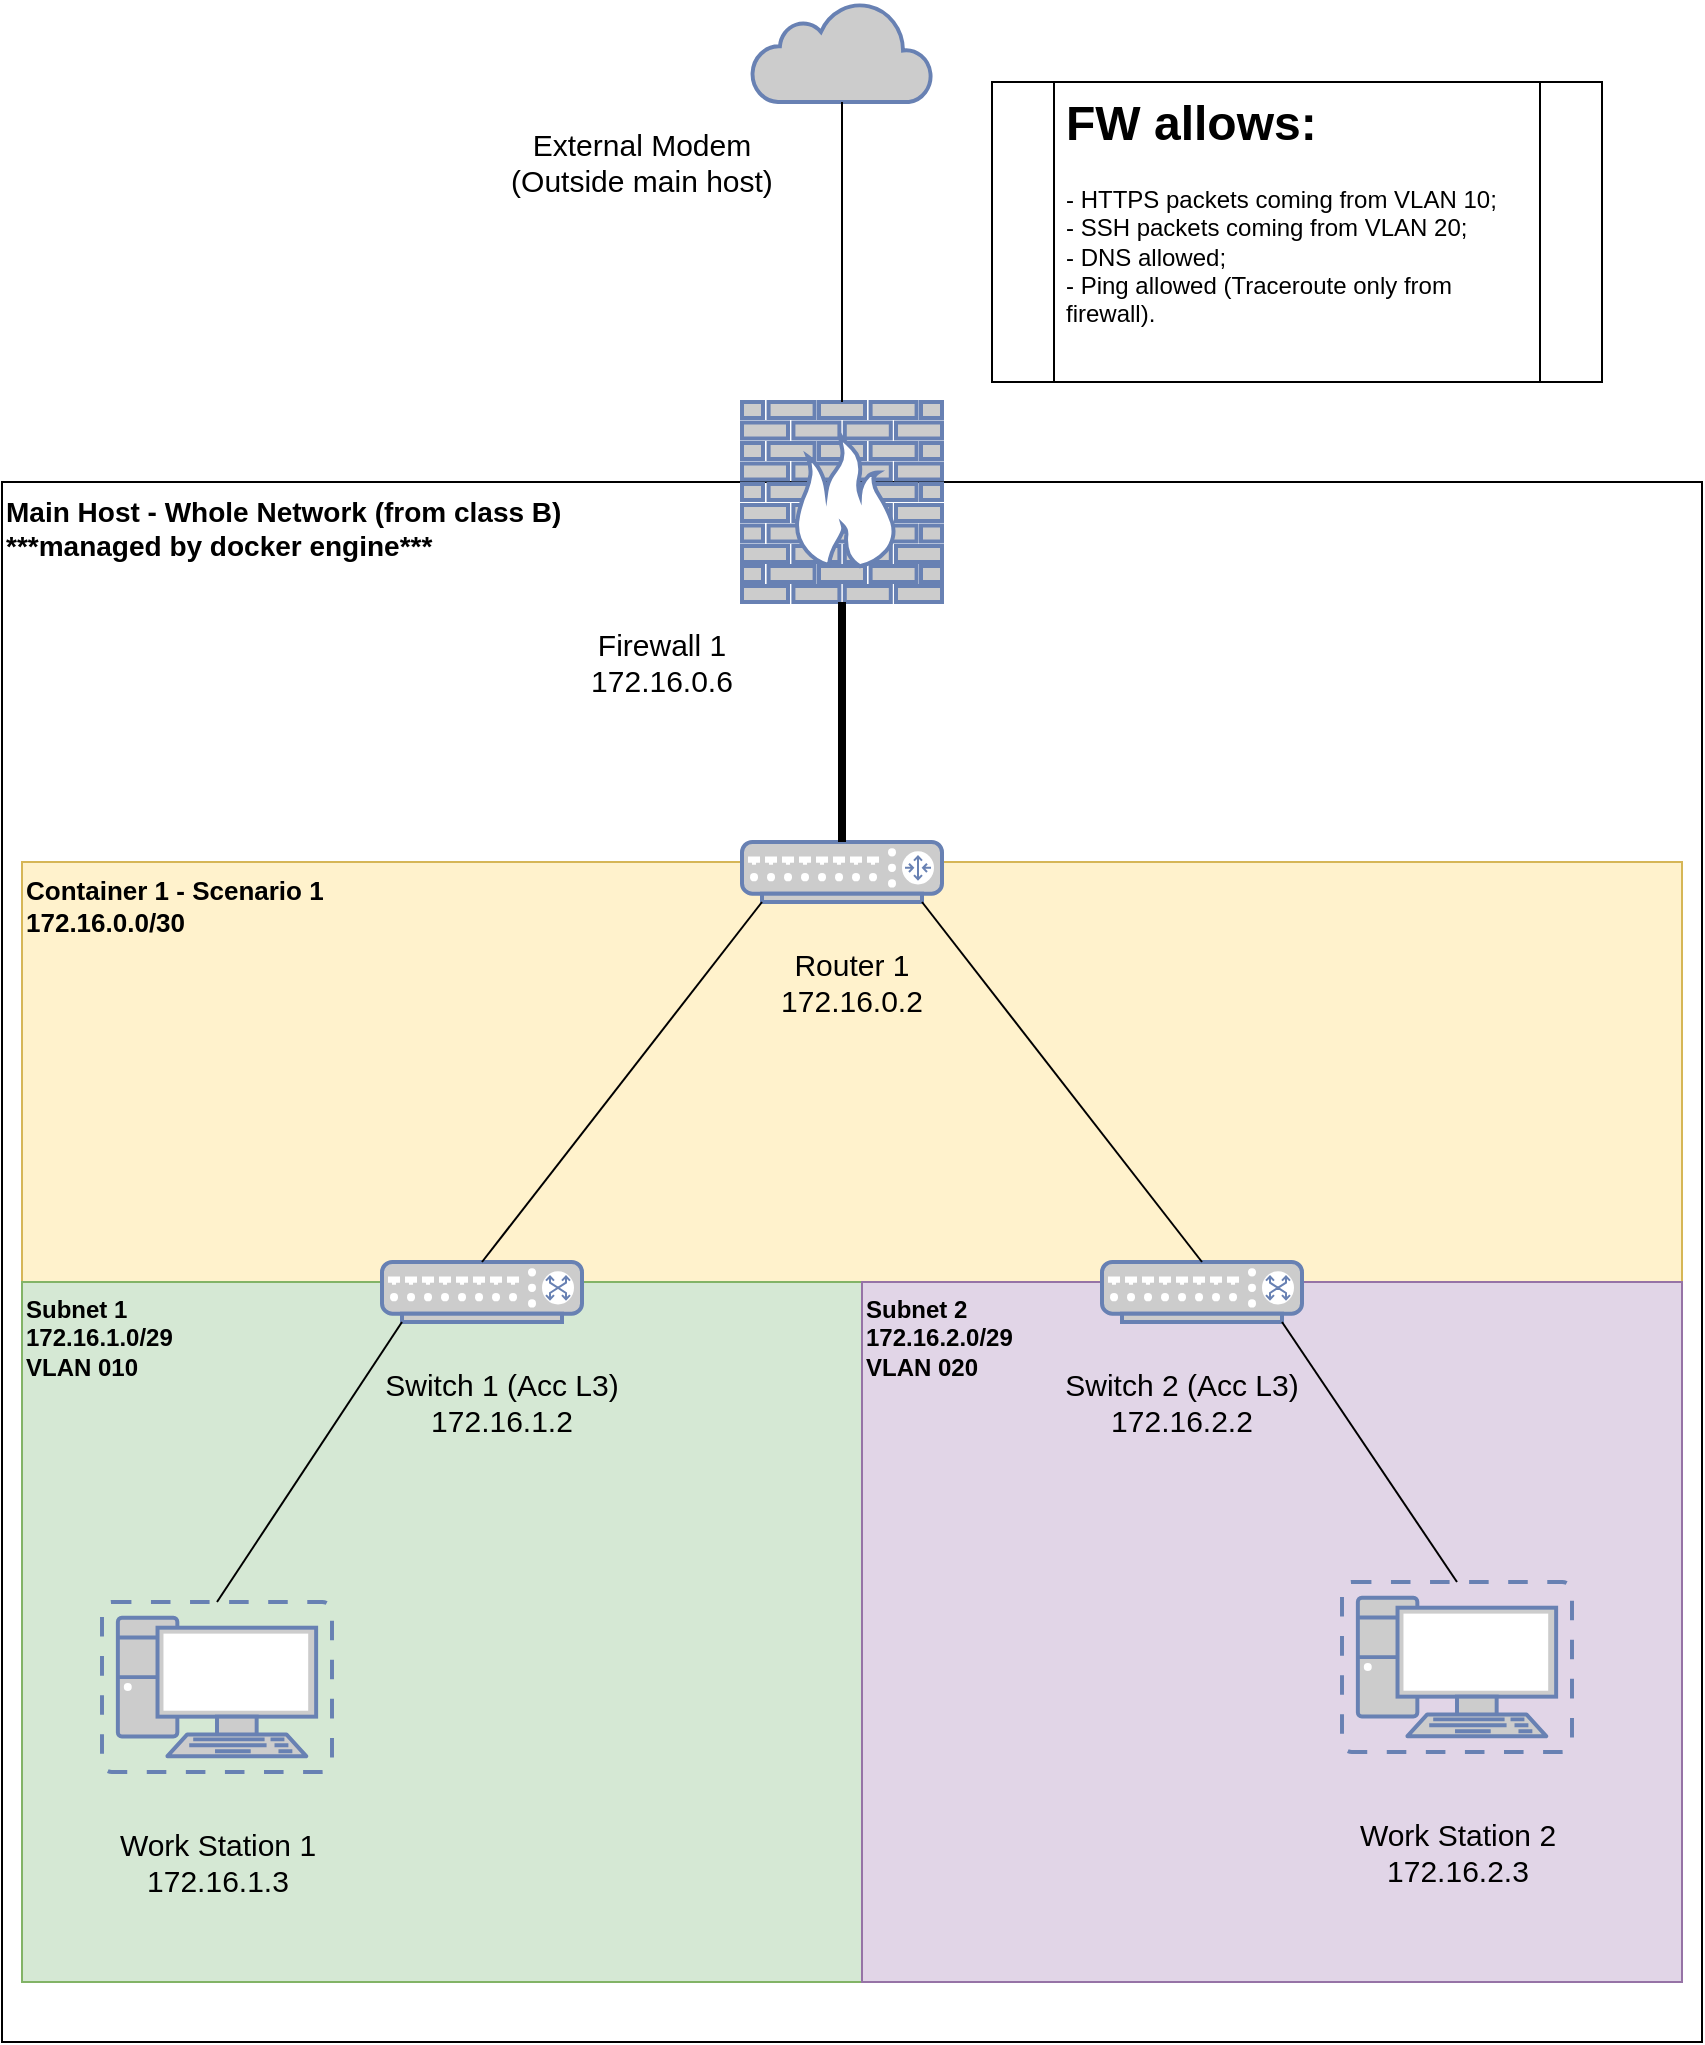 <mxfile version="26.0.10">
  <diagram name="Page-1" id="Xh3mkgjwqd65aYn8KOnx">
    <mxGraphModel dx="1112" dy="435" grid="1" gridSize="10" guides="1" tooltips="1" connect="1" arrows="1" fold="1" page="1" pageScale="1" pageWidth="850" pageHeight="1100" math="0" shadow="0">
      <root>
        <mxCell id="0" />
        <mxCell id="1" parent="0" />
        <mxCell id="LywyaxbltV9Rz2-kyhSX-22" value="&lt;b style=&quot;font-size: 14px;&quot;&gt;Main Host - Whole Network (from class B)&lt;br&gt;***managed by docker engine***&lt;br&gt;&lt;/b&gt;" style="rounded=0;whiteSpace=wrap;html=1;verticalAlign=top;align=left;" parent="1" vertex="1">
          <mxGeometry y="320" width="850" height="780" as="geometry" />
        </mxCell>
        <mxCell id="LywyaxbltV9Rz2-kyhSX-23" value="&lt;b style=&quot;font-size: 13px;&quot;&gt;Container 1 - Scenario 1&lt;br&gt;172.16.0.0/30&lt;br&gt;&lt;/b&gt;" style="rounded=0;whiteSpace=wrap;html=1;fillColor=#fff2cc;strokeColor=#d6b656;verticalAlign=top;align=left;" parent="1" vertex="1">
          <mxGeometry x="10" y="510" width="830" height="210" as="geometry" />
        </mxCell>
        <mxCell id="LywyaxbltV9Rz2-kyhSX-24" value="&lt;b&gt;Subnet 1&lt;br&gt;172.16.1.0/29&lt;br&gt;VLAN 010&lt;/b&gt;" style="rounded=0;whiteSpace=wrap;html=1;fillColor=#d5e8d4;strokeColor=#82b366;verticalAlign=top;align=left;" parent="1" vertex="1">
          <mxGeometry x="10" y="720" width="420" height="350" as="geometry" />
        </mxCell>
        <mxCell id="LywyaxbltV9Rz2-kyhSX-1" value="" style="fontColor=#0066CC;verticalAlign=top;verticalLabelPosition=bottom;labelPosition=center;align=center;html=1;outlineConnect=0;fillColor=#CCCCCC;strokeColor=#6881B3;gradientColor=none;gradientDirection=north;strokeWidth=2;shape=mxgraph.networks.virtual_pc;" parent="1" vertex="1">
          <mxGeometry x="50" y="880" width="115" height="85" as="geometry" />
        </mxCell>
        <mxCell id="LywyaxbltV9Rz2-kyhSX-25" value="&lt;b&gt;Subnet 2&lt;br&gt;172.16.2.0/29&lt;br&gt;VLAN 020&lt;/b&gt;" style="rounded=0;whiteSpace=wrap;html=1;fillColor=#e1d5e7;strokeColor=#9673a6;verticalAlign=top;align=left;" parent="1" vertex="1">
          <mxGeometry x="430" y="720" width="410" height="350" as="geometry" />
        </mxCell>
        <mxCell id="LywyaxbltV9Rz2-kyhSX-2" value="" style="fontColor=#0066CC;verticalAlign=top;verticalLabelPosition=bottom;labelPosition=center;align=center;html=1;outlineConnect=0;fillColor=#CCCCCC;strokeColor=#6881B3;gradientColor=none;gradientDirection=north;strokeWidth=2;shape=mxgraph.networks.virtual_pc;" parent="1" vertex="1">
          <mxGeometry x="670" y="870" width="115" height="85" as="geometry" />
        </mxCell>
        <mxCell id="LywyaxbltV9Rz2-kyhSX-3" value="" style="fontColor=#0066CC;verticalAlign=top;verticalLabelPosition=bottom;labelPosition=center;align=center;html=1;outlineConnect=0;fillColor=#CCCCCC;strokeColor=#6881B3;gradientColor=none;gradientDirection=north;strokeWidth=2;shape=mxgraph.networks.switch;" parent="1" vertex="1">
          <mxGeometry x="190" y="710" width="100" height="30" as="geometry" />
        </mxCell>
        <mxCell id="LywyaxbltV9Rz2-kyhSX-4" value="" style="fontColor=#0066CC;verticalAlign=top;verticalLabelPosition=bottom;labelPosition=center;align=center;html=1;outlineConnect=0;fillColor=#CCCCCC;strokeColor=#6881B3;gradientColor=none;gradientDirection=north;strokeWidth=2;shape=mxgraph.networks.switch;" parent="1" vertex="1">
          <mxGeometry x="550" y="710" width="100" height="30" as="geometry" />
        </mxCell>
        <mxCell id="LywyaxbltV9Rz2-kyhSX-6" value="" style="fontColor=#0066CC;verticalAlign=top;verticalLabelPosition=bottom;labelPosition=center;align=center;html=1;outlineConnect=0;fillColor=#CCCCCC;strokeColor=#6881B3;gradientColor=none;gradientDirection=north;strokeWidth=2;shape=mxgraph.networks.router;" parent="1" vertex="1">
          <mxGeometry x="370" y="500" width="100" height="30" as="geometry" />
        </mxCell>
        <mxCell id="LywyaxbltV9Rz2-kyhSX-7" value="" style="fontColor=#0066CC;verticalAlign=top;verticalLabelPosition=bottom;labelPosition=center;align=center;html=1;outlineConnect=0;fillColor=#CCCCCC;strokeColor=#6881B3;gradientColor=none;gradientDirection=north;strokeWidth=2;shape=mxgraph.networks.firewall;" parent="1" vertex="1">
          <mxGeometry x="370" y="280" width="100" height="100" as="geometry" />
        </mxCell>
        <mxCell id="LywyaxbltV9Rz2-kyhSX-8" value="" style="html=1;outlineConnect=0;fillColor=#CCCCCC;strokeColor=#6881B3;gradientColor=none;gradientDirection=north;strokeWidth=2;shape=mxgraph.networks.cloud;fontColor=#ffffff;" parent="1" vertex="1">
          <mxGeometry x="375" y="80" width="90" height="50" as="geometry" />
        </mxCell>
        <mxCell id="LywyaxbltV9Rz2-kyhSX-9" value="" style="endArrow=none;html=1;rounded=0;entryX=0.5;entryY=1;entryDx=0;entryDy=0;entryPerimeter=0;exitX=0.5;exitY=0;exitDx=0;exitDy=0;exitPerimeter=0;" parent="1" source="LywyaxbltV9Rz2-kyhSX-7" target="LywyaxbltV9Rz2-kyhSX-8" edge="1">
          <mxGeometry width="50" height="50" relative="1" as="geometry">
            <mxPoint x="350" y="380" as="sourcePoint" />
            <mxPoint x="400" y="330" as="targetPoint" />
          </mxGeometry>
        </mxCell>
        <mxCell id="LywyaxbltV9Rz2-kyhSX-10" value="" style="endArrow=none;html=1;rounded=0;entryX=0.5;entryY=1;entryDx=0;entryDy=0;entryPerimeter=0;exitX=0.5;exitY=0;exitDx=0;exitDy=0;exitPerimeter=0;strokeWidth=4;" parent="1" source="LywyaxbltV9Rz2-kyhSX-6" target="LywyaxbltV9Rz2-kyhSX-7" edge="1">
          <mxGeometry width="50" height="50" relative="1" as="geometry">
            <mxPoint x="350" y="380" as="sourcePoint" />
            <mxPoint x="400" y="330" as="targetPoint" />
          </mxGeometry>
        </mxCell>
        <mxCell id="LywyaxbltV9Rz2-kyhSX-11" value="" style="endArrow=none;html=1;rounded=0;entryX=0.1;entryY=1;entryDx=0;entryDy=0;entryPerimeter=0;exitX=0.5;exitY=0;exitDx=0;exitDy=0;exitPerimeter=0;" parent="1" source="LywyaxbltV9Rz2-kyhSX-3" target="LywyaxbltV9Rz2-kyhSX-6" edge="1">
          <mxGeometry width="50" height="50" relative="1" as="geometry">
            <mxPoint x="350" y="720" as="sourcePoint" />
            <mxPoint x="400" y="670" as="targetPoint" />
          </mxGeometry>
        </mxCell>
        <mxCell id="LywyaxbltV9Rz2-kyhSX-12" value="" style="endArrow=none;html=1;rounded=0;entryX=0.9;entryY=1;entryDx=0;entryDy=0;entryPerimeter=0;exitX=0.5;exitY=0;exitDx=0;exitDy=0;exitPerimeter=0;" parent="1" source="LywyaxbltV9Rz2-kyhSX-4" target="LywyaxbltV9Rz2-kyhSX-6" edge="1">
          <mxGeometry width="50" height="50" relative="1" as="geometry">
            <mxPoint x="350" y="720" as="sourcePoint" />
            <mxPoint x="400" y="670" as="targetPoint" />
          </mxGeometry>
        </mxCell>
        <mxCell id="LywyaxbltV9Rz2-kyhSX-13" value="" style="endArrow=none;html=1;rounded=0;entryX=0.1;entryY=1;entryDx=0;entryDy=0;entryPerimeter=0;exitX=0.5;exitY=0;exitDx=0;exitDy=0;exitPerimeter=0;" parent="1" source="LywyaxbltV9Rz2-kyhSX-1" target="LywyaxbltV9Rz2-kyhSX-3" edge="1">
          <mxGeometry width="50" height="50" relative="1" as="geometry">
            <mxPoint x="350" y="830" as="sourcePoint" />
            <mxPoint x="400" y="780" as="targetPoint" />
          </mxGeometry>
        </mxCell>
        <mxCell id="LywyaxbltV9Rz2-kyhSX-14" value="" style="endArrow=none;html=1;rounded=0;entryX=0.9;entryY=1;entryDx=0;entryDy=0;entryPerimeter=0;exitX=0.5;exitY=0;exitDx=0;exitDy=0;exitPerimeter=0;" parent="1" source="LywyaxbltV9Rz2-kyhSX-2" target="LywyaxbltV9Rz2-kyhSX-4" edge="1">
          <mxGeometry width="50" height="50" relative="1" as="geometry">
            <mxPoint x="350" y="830" as="sourcePoint" />
            <mxPoint x="400" y="780" as="targetPoint" />
          </mxGeometry>
        </mxCell>
        <mxCell id="LywyaxbltV9Rz2-kyhSX-15" value="Work Station 1&lt;br&gt;172.16.1.3" style="text;html=1;align=center;verticalAlign=middle;whiteSpace=wrap;rounded=0;fontSize=15;" parent="1" vertex="1">
          <mxGeometry x="37.5" y="970" width="140" height="80" as="geometry" />
        </mxCell>
        <mxCell id="LywyaxbltV9Rz2-kyhSX-16" value="Work Station 2&lt;br&gt;172.16.2.3" style="text;html=1;align=center;verticalAlign=middle;whiteSpace=wrap;rounded=0;fontSize=15;" parent="1" vertex="1">
          <mxGeometry x="657.5" y="965" width="140" height="80" as="geometry" />
        </mxCell>
        <mxCell id="LywyaxbltV9Rz2-kyhSX-17" value="Switch 1 (Acc L3)&lt;br&gt;172.16.1.2" style="text;html=1;align=center;verticalAlign=middle;whiteSpace=wrap;rounded=0;fontSize=15;" parent="1" vertex="1">
          <mxGeometry x="180" y="740" width="140" height="80" as="geometry" />
        </mxCell>
        <mxCell id="LywyaxbltV9Rz2-kyhSX-18" value="Switch 2 (Acc L3)&lt;br&gt;172.16.2.2" style="text;html=1;align=center;verticalAlign=middle;whiteSpace=wrap;rounded=0;fontSize=15;" parent="1" vertex="1">
          <mxGeometry x="520" y="740" width="140" height="80" as="geometry" />
        </mxCell>
        <mxCell id="LywyaxbltV9Rz2-kyhSX-19" value="Router 1&lt;br&gt;172.16.0.2" style="text;html=1;align=center;verticalAlign=middle;whiteSpace=wrap;rounded=0;fontSize=15;" parent="1" vertex="1">
          <mxGeometry x="355" y="530" width="140" height="80" as="geometry" />
        </mxCell>
        <mxCell id="LywyaxbltV9Rz2-kyhSX-20" value="Firewall 1&lt;br&gt;172.16.0.6" style="text;html=1;align=center;verticalAlign=middle;whiteSpace=wrap;rounded=0;fontSize=15;" parent="1" vertex="1">
          <mxGeometry x="260" y="370" width="140" height="80" as="geometry" />
        </mxCell>
        <mxCell id="LywyaxbltV9Rz2-kyhSX-21" value="External Modem&lt;br&gt;(Outside main host)" style="text;html=1;align=center;verticalAlign=middle;whiteSpace=wrap;rounded=0;fontSize=15;" parent="1" vertex="1">
          <mxGeometry x="250" y="120" width="140" height="80" as="geometry" />
        </mxCell>
        <mxCell id="X-Ir4ykL-uKakGHwIyS2-2" value="" style="shape=process;whiteSpace=wrap;html=1;backgroundOutline=1;" parent="1" vertex="1">
          <mxGeometry x="495" y="120" width="305" height="150" as="geometry" />
        </mxCell>
        <mxCell id="X-Ir4ykL-uKakGHwIyS2-3" value="&lt;h1 style=&quot;margin-top: 0px;&quot;&gt;FW allows:&lt;/h1&gt;&lt;p&gt;&lt;span style=&quot;background-color: transparent; color: light-dark(rgb(0, 0, 0), rgb(255, 255, 255));&quot;&gt;- HTTPS packets coming from VLAN 10;&lt;br&gt;&lt;/span&gt;&lt;span style=&quot;background-color: transparent; color: light-dark(rgb(0, 0, 0), rgb(255, 255, 255));&quot;&gt;- SSH packets coming from VLAN 20;&lt;br&gt;- DNS allowed;&lt;br&gt;- Ping allowed (Traceroute only from firewall).&lt;/span&gt;&lt;/p&gt;" style="text;html=1;whiteSpace=wrap;overflow=hidden;rounded=0;" parent="1" vertex="1">
          <mxGeometry x="530" y="120" width="220" height="150" as="geometry" />
        </mxCell>
      </root>
    </mxGraphModel>
  </diagram>
</mxfile>
